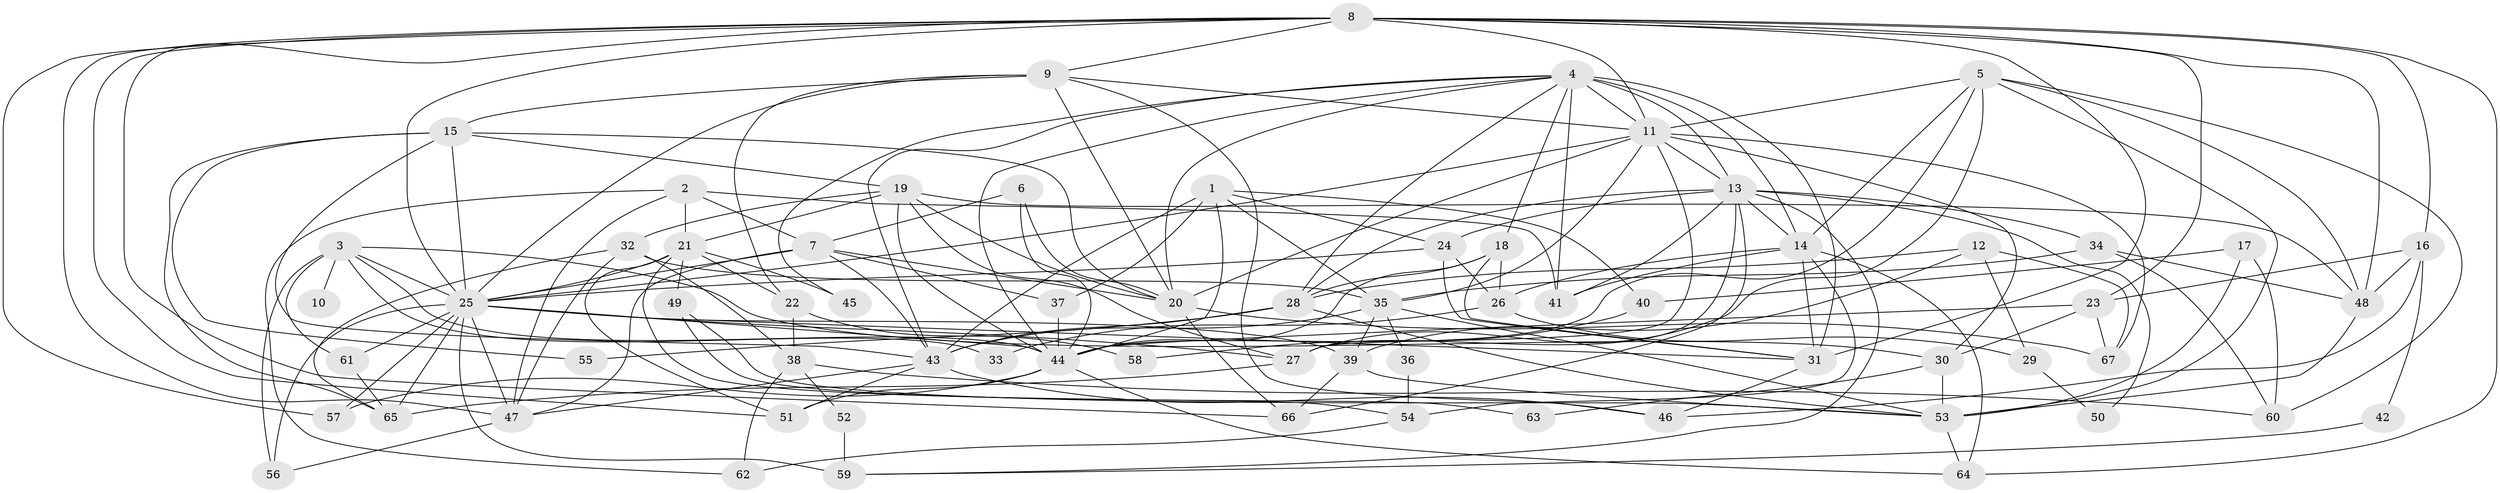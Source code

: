 // original degree distribution, {3: 0.291044776119403, 5: 0.20149253731343283, 6: 0.07462686567164178, 7: 0.05223880597014925, 2: 0.1417910447761194, 4: 0.22388059701492538, 9: 0.007462686567164179, 8: 0.007462686567164179}
// Generated by graph-tools (version 1.1) at 2025/36/03/09/25 02:36:01]
// undirected, 67 vertices, 180 edges
graph export_dot {
graph [start="1"]
  node [color=gray90,style=filled];
  1;
  2;
  3;
  4;
  5;
  6;
  7;
  8;
  9;
  10;
  11;
  12;
  13;
  14;
  15;
  16;
  17;
  18;
  19;
  20;
  21;
  22;
  23;
  24;
  25;
  26;
  27;
  28;
  29;
  30;
  31;
  32;
  33;
  34;
  35;
  36;
  37;
  38;
  39;
  40;
  41;
  42;
  43;
  44;
  45;
  46;
  47;
  48;
  49;
  50;
  51;
  52;
  53;
  54;
  55;
  56;
  57;
  58;
  59;
  60;
  61;
  62;
  63;
  64;
  65;
  66;
  67;
  1 -- 24 [weight=1.0];
  1 -- 35 [weight=1.0];
  1 -- 37 [weight=1.0];
  1 -- 40 [weight=1.0];
  1 -- 43 [weight=1.0];
  1 -- 44 [weight=2.0];
  2 -- 7 [weight=1.0];
  2 -- 21 [weight=1.0];
  2 -- 41 [weight=1.0];
  2 -- 47 [weight=1.0];
  2 -- 62 [weight=1.0];
  3 -- 10 [weight=2.0];
  3 -- 25 [weight=1.0];
  3 -- 30 [weight=1.0];
  3 -- 33 [weight=1.0];
  3 -- 44 [weight=1.0];
  3 -- 56 [weight=1.0];
  3 -- 61 [weight=1.0];
  4 -- 11 [weight=1.0];
  4 -- 13 [weight=1.0];
  4 -- 14 [weight=1.0];
  4 -- 18 [weight=2.0];
  4 -- 20 [weight=1.0];
  4 -- 28 [weight=1.0];
  4 -- 31 [weight=2.0];
  4 -- 41 [weight=2.0];
  4 -- 43 [weight=1.0];
  4 -- 44 [weight=1.0];
  4 -- 45 [weight=1.0];
  5 -- 11 [weight=1.0];
  5 -- 14 [weight=2.0];
  5 -- 27 [weight=1.0];
  5 -- 44 [weight=1.0];
  5 -- 48 [weight=1.0];
  5 -- 53 [weight=1.0];
  5 -- 60 [weight=1.0];
  6 -- 7 [weight=1.0];
  6 -- 20 [weight=1.0];
  6 -- 44 [weight=1.0];
  7 -- 20 [weight=1.0];
  7 -- 25 [weight=1.0];
  7 -- 37 [weight=1.0];
  7 -- 43 [weight=1.0];
  7 -- 47 [weight=1.0];
  8 -- 9 [weight=1.0];
  8 -- 11 [weight=1.0];
  8 -- 16 [weight=1.0];
  8 -- 23 [weight=1.0];
  8 -- 25 [weight=1.0];
  8 -- 31 [weight=1.0];
  8 -- 47 [weight=1.0];
  8 -- 48 [weight=1.0];
  8 -- 51 [weight=1.0];
  8 -- 57 [weight=1.0];
  8 -- 64 [weight=1.0];
  8 -- 66 [weight=1.0];
  9 -- 11 [weight=1.0];
  9 -- 15 [weight=1.0];
  9 -- 20 [weight=1.0];
  9 -- 22 [weight=1.0];
  9 -- 25 [weight=1.0];
  9 -- 46 [weight=1.0];
  11 -- 13 [weight=1.0];
  11 -- 20 [weight=1.0];
  11 -- 25 [weight=1.0];
  11 -- 27 [weight=1.0];
  11 -- 30 [weight=1.0];
  11 -- 35 [weight=1.0];
  11 -- 67 [weight=1.0];
  12 -- 28 [weight=1.0];
  12 -- 29 [weight=1.0];
  12 -- 39 [weight=1.0];
  12 -- 67 [weight=1.0];
  13 -- 14 [weight=2.0];
  13 -- 24 [weight=1.0];
  13 -- 27 [weight=1.0];
  13 -- 28 [weight=1.0];
  13 -- 34 [weight=1.0];
  13 -- 41 [weight=1.0];
  13 -- 50 [weight=1.0];
  13 -- 59 [weight=1.0];
  13 -- 66 [weight=1.0];
  14 -- 26 [weight=1.0];
  14 -- 31 [weight=2.0];
  14 -- 41 [weight=1.0];
  14 -- 54 [weight=1.0];
  14 -- 64 [weight=1.0];
  15 -- 19 [weight=1.0];
  15 -- 20 [weight=1.0];
  15 -- 25 [weight=1.0];
  15 -- 43 [weight=1.0];
  15 -- 55 [weight=1.0];
  15 -- 65 [weight=1.0];
  16 -- 23 [weight=1.0];
  16 -- 42 [weight=1.0];
  16 -- 46 [weight=1.0];
  16 -- 48 [weight=2.0];
  17 -- 40 [weight=1.0];
  17 -- 53 [weight=1.0];
  17 -- 60 [weight=1.0];
  18 -- 26 [weight=1.0];
  18 -- 28 [weight=2.0];
  18 -- 31 [weight=1.0];
  18 -- 44 [weight=1.0];
  19 -- 20 [weight=1.0];
  19 -- 21 [weight=2.0];
  19 -- 27 [weight=1.0];
  19 -- 32 [weight=1.0];
  19 -- 44 [weight=2.0];
  19 -- 48 [weight=1.0];
  20 -- 66 [weight=1.0];
  20 -- 67 [weight=1.0];
  21 -- 22 [weight=1.0];
  21 -- 25 [weight=1.0];
  21 -- 45 [weight=1.0];
  21 -- 49 [weight=2.0];
  21 -- 51 [weight=1.0];
  21 -- 54 [weight=1.0];
  22 -- 38 [weight=1.0];
  22 -- 58 [weight=1.0];
  23 -- 30 [weight=1.0];
  23 -- 44 [weight=1.0];
  23 -- 67 [weight=1.0];
  24 -- 25 [weight=1.0];
  24 -- 26 [weight=1.0];
  24 -- 31 [weight=1.0];
  25 -- 27 [weight=1.0];
  25 -- 31 [weight=1.0];
  25 -- 39 [weight=1.0];
  25 -- 44 [weight=1.0];
  25 -- 47 [weight=1.0];
  25 -- 56 [weight=2.0];
  25 -- 57 [weight=1.0];
  25 -- 59 [weight=2.0];
  25 -- 61 [weight=1.0];
  25 -- 65 [weight=1.0];
  26 -- 29 [weight=1.0];
  26 -- 33 [weight=1.0];
  27 -- 65 [weight=1.0];
  28 -- 43 [weight=2.0];
  28 -- 53 [weight=1.0];
  28 -- 55 [weight=1.0];
  29 -- 50 [weight=1.0];
  30 -- 53 [weight=2.0];
  30 -- 63 [weight=1.0];
  31 -- 46 [weight=1.0];
  32 -- 35 [weight=1.0];
  32 -- 38 [weight=1.0];
  32 -- 47 [weight=1.0];
  32 -- 65 [weight=1.0];
  34 -- 35 [weight=1.0];
  34 -- 48 [weight=1.0];
  34 -- 60 [weight=1.0];
  35 -- 36 [weight=1.0];
  35 -- 39 [weight=1.0];
  35 -- 43 [weight=1.0];
  35 -- 53 [weight=1.0];
  36 -- 54 [weight=1.0];
  37 -- 44 [weight=1.0];
  38 -- 52 [weight=1.0];
  38 -- 60 [weight=1.0];
  38 -- 62 [weight=1.0];
  39 -- 53 [weight=1.0];
  39 -- 66 [weight=1.0];
  40 -- 58 [weight=1.0];
  42 -- 59 [weight=1.0];
  43 -- 46 [weight=1.0];
  43 -- 47 [weight=1.0];
  43 -- 51 [weight=1.0];
  44 -- 51 [weight=1.0];
  44 -- 57 [weight=1.0];
  44 -- 64 [weight=1.0];
  47 -- 56 [weight=1.0];
  48 -- 53 [weight=2.0];
  49 -- 53 [weight=1.0];
  49 -- 63 [weight=1.0];
  52 -- 59 [weight=1.0];
  53 -- 64 [weight=1.0];
  54 -- 62 [weight=1.0];
  61 -- 65 [weight=1.0];
}

